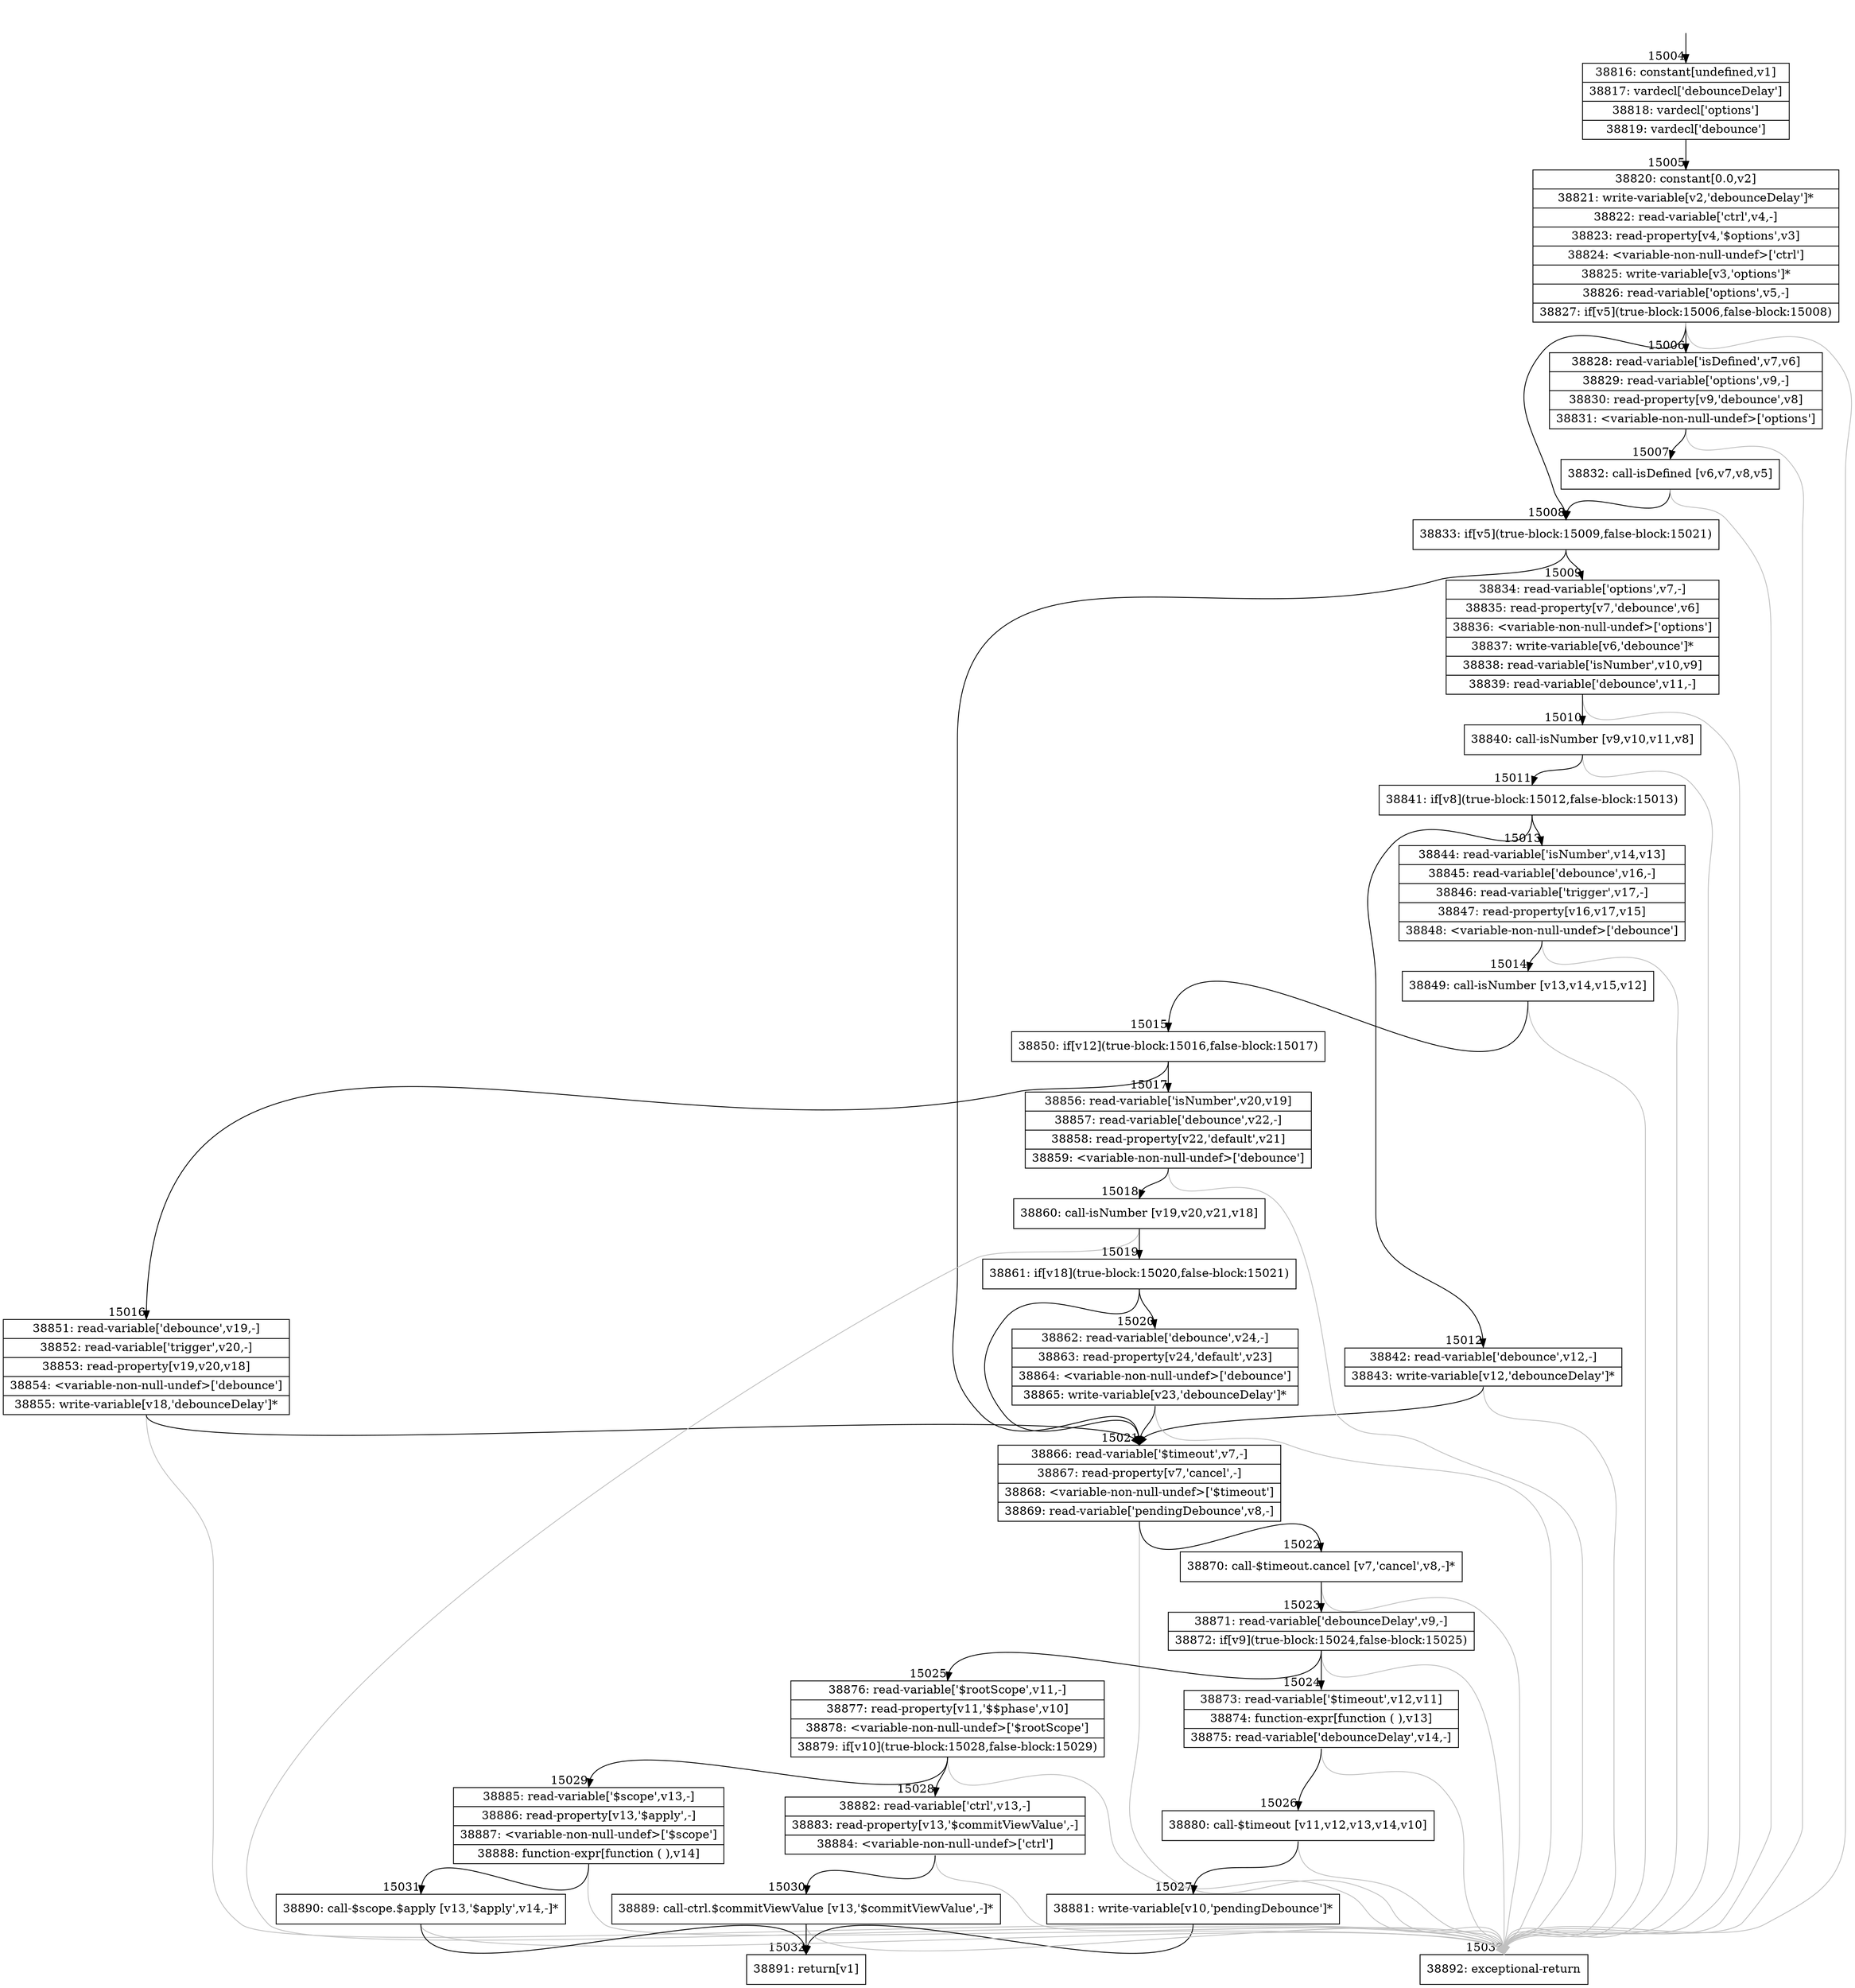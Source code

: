 digraph {
rankdir="TD"
BB_entry1206[shape=none,label=""];
BB_entry1206 -> BB15004 [tailport=s, headport=n, headlabel="    15004"]
BB15004 [shape=record label="{38816: constant[undefined,v1]|38817: vardecl['debounceDelay']|38818: vardecl['options']|38819: vardecl['debounce']}" ] 
BB15004 -> BB15005 [tailport=s, headport=n, headlabel="      15005"]
BB15005 [shape=record label="{38820: constant[0.0,v2]|38821: write-variable[v2,'debounceDelay']*|38822: read-variable['ctrl',v4,-]|38823: read-property[v4,'$options',v3]|38824: \<variable-non-null-undef\>['ctrl']|38825: write-variable[v3,'options']*|38826: read-variable['options',v5,-]|38827: if[v5](true-block:15006,false-block:15008)}" ] 
BB15005 -> BB15008 [tailport=s, headport=n, headlabel="      15008"]
BB15005 -> BB15006 [tailport=s, headport=n, headlabel="      15006"]
BB15005 -> BB15033 [tailport=s, headport=n, color=gray, headlabel="      15033"]
BB15006 [shape=record label="{38828: read-variable['isDefined',v7,v6]|38829: read-variable['options',v9,-]|38830: read-property[v9,'debounce',v8]|38831: \<variable-non-null-undef\>['options']}" ] 
BB15006 -> BB15007 [tailport=s, headport=n, headlabel="      15007"]
BB15006 -> BB15033 [tailport=s, headport=n, color=gray]
BB15007 [shape=record label="{38832: call-isDefined [v6,v7,v8,v5]}" ] 
BB15007 -> BB15008 [tailport=s, headport=n]
BB15007 -> BB15033 [tailport=s, headport=n, color=gray]
BB15008 [shape=record label="{38833: if[v5](true-block:15009,false-block:15021)}" ] 
BB15008 -> BB15009 [tailport=s, headport=n, headlabel="      15009"]
BB15008 -> BB15021 [tailport=s, headport=n, headlabel="      15021"]
BB15009 [shape=record label="{38834: read-variable['options',v7,-]|38835: read-property[v7,'debounce',v6]|38836: \<variable-non-null-undef\>['options']|38837: write-variable[v6,'debounce']*|38838: read-variable['isNumber',v10,v9]|38839: read-variable['debounce',v11,-]}" ] 
BB15009 -> BB15010 [tailport=s, headport=n, headlabel="      15010"]
BB15009 -> BB15033 [tailport=s, headport=n, color=gray]
BB15010 [shape=record label="{38840: call-isNumber [v9,v10,v11,v8]}" ] 
BB15010 -> BB15011 [tailport=s, headport=n, headlabel="      15011"]
BB15010 -> BB15033 [tailport=s, headport=n, color=gray]
BB15011 [shape=record label="{38841: if[v8](true-block:15012,false-block:15013)}" ] 
BB15011 -> BB15012 [tailport=s, headport=n, headlabel="      15012"]
BB15011 -> BB15013 [tailport=s, headport=n, headlabel="      15013"]
BB15012 [shape=record label="{38842: read-variable['debounce',v12,-]|38843: write-variable[v12,'debounceDelay']*}" ] 
BB15012 -> BB15021 [tailport=s, headport=n]
BB15012 -> BB15033 [tailport=s, headport=n, color=gray]
BB15013 [shape=record label="{38844: read-variable['isNumber',v14,v13]|38845: read-variable['debounce',v16,-]|38846: read-variable['trigger',v17,-]|38847: read-property[v16,v17,v15]|38848: \<variable-non-null-undef\>['debounce']}" ] 
BB15013 -> BB15014 [tailport=s, headport=n, headlabel="      15014"]
BB15013 -> BB15033 [tailport=s, headport=n, color=gray]
BB15014 [shape=record label="{38849: call-isNumber [v13,v14,v15,v12]}" ] 
BB15014 -> BB15015 [tailport=s, headport=n, headlabel="      15015"]
BB15014 -> BB15033 [tailport=s, headport=n, color=gray]
BB15015 [shape=record label="{38850: if[v12](true-block:15016,false-block:15017)}" ] 
BB15015 -> BB15016 [tailport=s, headport=n, headlabel="      15016"]
BB15015 -> BB15017 [tailport=s, headport=n, headlabel="      15017"]
BB15016 [shape=record label="{38851: read-variable['debounce',v19,-]|38852: read-variable['trigger',v20,-]|38853: read-property[v19,v20,v18]|38854: \<variable-non-null-undef\>['debounce']|38855: write-variable[v18,'debounceDelay']*}" ] 
BB15016 -> BB15021 [tailport=s, headport=n]
BB15016 -> BB15033 [tailport=s, headport=n, color=gray]
BB15017 [shape=record label="{38856: read-variable['isNumber',v20,v19]|38857: read-variable['debounce',v22,-]|38858: read-property[v22,'default',v21]|38859: \<variable-non-null-undef\>['debounce']}" ] 
BB15017 -> BB15018 [tailport=s, headport=n, headlabel="      15018"]
BB15017 -> BB15033 [tailport=s, headport=n, color=gray]
BB15018 [shape=record label="{38860: call-isNumber [v19,v20,v21,v18]}" ] 
BB15018 -> BB15019 [tailport=s, headport=n, headlabel="      15019"]
BB15018 -> BB15033 [tailport=s, headport=n, color=gray]
BB15019 [shape=record label="{38861: if[v18](true-block:15020,false-block:15021)}" ] 
BB15019 -> BB15020 [tailport=s, headport=n, headlabel="      15020"]
BB15019 -> BB15021 [tailport=s, headport=n]
BB15020 [shape=record label="{38862: read-variable['debounce',v24,-]|38863: read-property[v24,'default',v23]|38864: \<variable-non-null-undef\>['debounce']|38865: write-variable[v23,'debounceDelay']*}" ] 
BB15020 -> BB15021 [tailport=s, headport=n]
BB15020 -> BB15033 [tailport=s, headport=n, color=gray]
BB15021 [shape=record label="{38866: read-variable['$timeout',v7,-]|38867: read-property[v7,'cancel',-]|38868: \<variable-non-null-undef\>['$timeout']|38869: read-variable['pendingDebounce',v8,-]}" ] 
BB15021 -> BB15022 [tailport=s, headport=n, headlabel="      15022"]
BB15021 -> BB15033 [tailport=s, headport=n, color=gray]
BB15022 [shape=record label="{38870: call-$timeout.cancel [v7,'cancel',v8,-]*}" ] 
BB15022 -> BB15023 [tailport=s, headport=n, headlabel="      15023"]
BB15022 -> BB15033 [tailport=s, headport=n, color=gray]
BB15023 [shape=record label="{38871: read-variable['debounceDelay',v9,-]|38872: if[v9](true-block:15024,false-block:15025)}" ] 
BB15023 -> BB15024 [tailport=s, headport=n, headlabel="      15024"]
BB15023 -> BB15025 [tailport=s, headport=n, headlabel="      15025"]
BB15023 -> BB15033 [tailport=s, headport=n, color=gray]
BB15024 [shape=record label="{38873: read-variable['$timeout',v12,v11]|38874: function-expr[function ( ),v13]|38875: read-variable['debounceDelay',v14,-]}" ] 
BB15024 -> BB15026 [tailport=s, headport=n, headlabel="      15026"]
BB15024 -> BB15033 [tailport=s, headport=n, color=gray]
BB15025 [shape=record label="{38876: read-variable['$rootScope',v11,-]|38877: read-property[v11,'$$phase',v10]|38878: \<variable-non-null-undef\>['$rootScope']|38879: if[v10](true-block:15028,false-block:15029)}" ] 
BB15025 -> BB15028 [tailport=s, headport=n, headlabel="      15028"]
BB15025 -> BB15029 [tailport=s, headport=n, headlabel="      15029"]
BB15025 -> BB15033 [tailport=s, headport=n, color=gray]
BB15026 [shape=record label="{38880: call-$timeout [v11,v12,v13,v14,v10]}" ] 
BB15026 -> BB15027 [tailport=s, headport=n, headlabel="      15027"]
BB15026 -> BB15033 [tailport=s, headport=n, color=gray]
BB15027 [shape=record label="{38881: write-variable[v10,'pendingDebounce']*}" ] 
BB15027 -> BB15032 [tailport=s, headport=n, headlabel="      15032"]
BB15028 [shape=record label="{38882: read-variable['ctrl',v13,-]|38883: read-property[v13,'$commitViewValue',-]|38884: \<variable-non-null-undef\>['ctrl']}" ] 
BB15028 -> BB15030 [tailport=s, headport=n, headlabel="      15030"]
BB15028 -> BB15033 [tailport=s, headport=n, color=gray]
BB15029 [shape=record label="{38885: read-variable['$scope',v13,-]|38886: read-property[v13,'$apply',-]|38887: \<variable-non-null-undef\>['$scope']|38888: function-expr[function ( ),v14]}" ] 
BB15029 -> BB15031 [tailport=s, headport=n, headlabel="      15031"]
BB15029 -> BB15033 [tailport=s, headport=n, color=gray]
BB15030 [shape=record label="{38889: call-ctrl.$commitViewValue [v13,'$commitViewValue',-]*}" ] 
BB15030 -> BB15032 [tailport=s, headport=n]
BB15030 -> BB15033 [tailport=s, headport=n, color=gray]
BB15031 [shape=record label="{38890: call-$scope.$apply [v13,'$apply',v14,-]*}" ] 
BB15031 -> BB15032 [tailport=s, headport=n]
BB15031 -> BB15033 [tailport=s, headport=n, color=gray]
BB15032 [shape=record label="{38891: return[v1]}" ] 
BB15033 [shape=record label="{38892: exceptional-return}" ] 
//#$~ 25131
}
